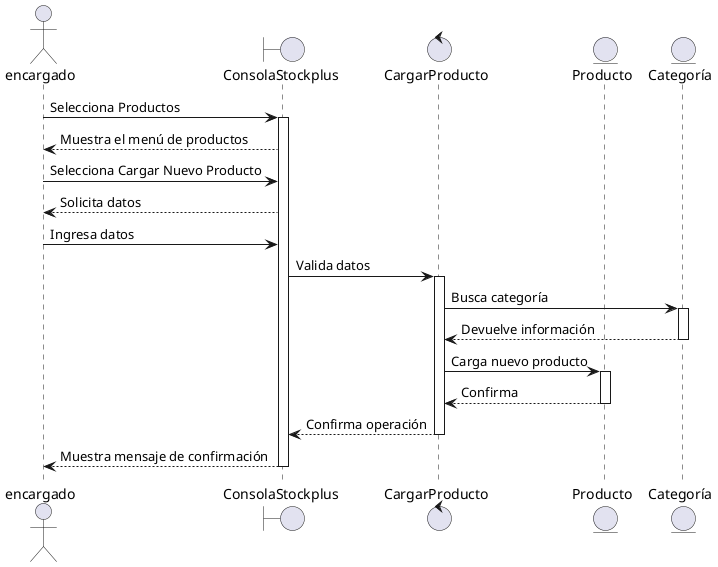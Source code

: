 @startuml
actor encargado
boundary ConsolaStockplus
control CargarProducto
entity Producto
entity Categoría
encargado -> ConsolaStockplus: Selecciona Productos
activate ConsolaStockplus
ConsolaStockplus --> encargado: Muestra el menú de productos
encargado -> ConsolaStockplus: Selecciona Cargar Nuevo Producto
ConsolaStockplus --> encargado: Solicita datos
encargado -> ConsolaStockplus: Ingresa datos
ConsolaStockplus -> CargarProducto: Valida datos
activate CargarProducto
CargarProducto -> Categoría: Busca categoría
activate Categoría
Categoría --> CargarProducto: Devuelve información
deactivate Categoría
CargarProducto -> Producto: Carga nuevo producto
activate Producto
Producto --> CargarProducto: Confirma
deactivate Producto
CargarProducto --> ConsolaStockplus: Confirma operación
deactivate CargarProducto
ConsolaStockplus --> encargado: Muestra mensaje de confirmación
deactivate ConsolaStockplus
@enduml